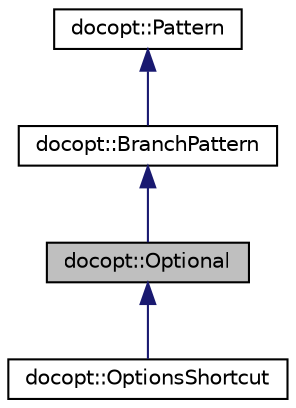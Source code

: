 digraph "docopt::Optional"
{
  edge [fontname="Helvetica",fontsize="10",labelfontname="Helvetica",labelfontsize="10"];
  node [fontname="Helvetica",fontsize="10",shape=record];
  Node0 [label="docopt::Optional",height=0.2,width=0.4,color="black", fillcolor="grey75", style="filled", fontcolor="black"];
  Node1 -> Node0 [dir="back",color="midnightblue",fontsize="10",style="solid",fontname="Helvetica"];
  Node1 [label="docopt::BranchPattern",height=0.2,width=0.4,color="black", fillcolor="white", style="filled",URL="$classdocopt_1_1BranchPattern.html"];
  Node2 -> Node1 [dir="back",color="midnightblue",fontsize="10",style="solid",fontname="Helvetica"];
  Node2 [label="docopt::Pattern",height=0.2,width=0.4,color="black", fillcolor="white", style="filled",URL="$classdocopt_1_1Pattern.html"];
  Node0 -> Node3 [dir="back",color="midnightblue",fontsize="10",style="solid",fontname="Helvetica"];
  Node3 [label="docopt::OptionsShortcut",height=0.2,width=0.4,color="black", fillcolor="white", style="filled",URL="$classdocopt_1_1OptionsShortcut.html"];
}
